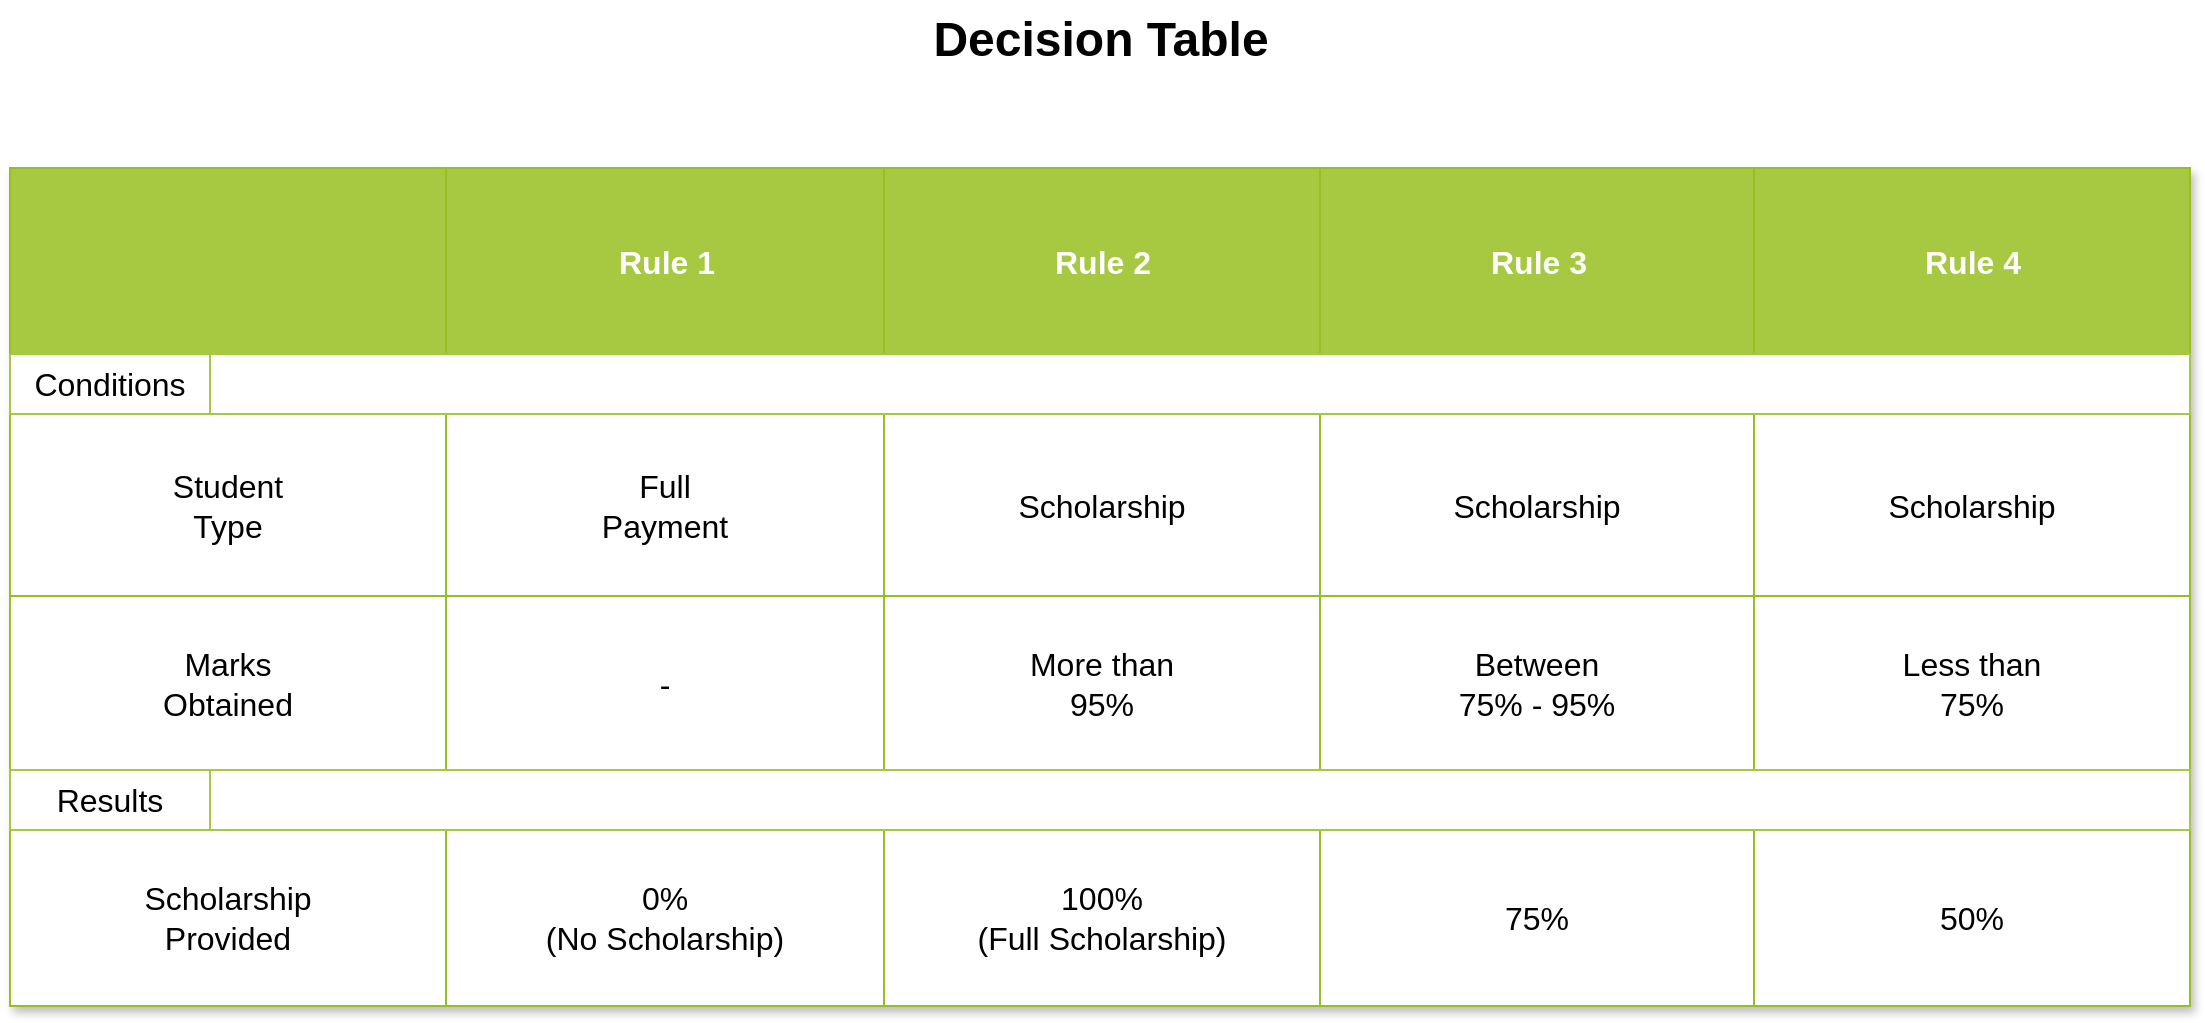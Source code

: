 <mxfile version="24.7.6">
  <diagram name="Page-1" id="7WQh_HisODEfK-4s7csm">
    <mxGraphModel dx="1341" dy="833" grid="1" gridSize="10" guides="1" tooltips="1" connect="1" arrows="1" fold="1" page="1" pageScale="1" pageWidth="1169" pageHeight="827" math="0" shadow="0">
      <root>
        <mxCell id="0" />
        <mxCell id="1" parent="0" />
        <mxCell id="3-9FTNwk5U97XHqZDnCz-1" value="Assets" style="childLayout=tableLayout;recursiveResize=0;strokeColor=#98bf21;fillColor=#A7C942;shadow=1;fontSize=16;" parent="1" vertex="1">
          <mxGeometry x="40" y="204" width="1090" height="419" as="geometry" />
        </mxCell>
        <mxCell id="3-9FTNwk5U97XHqZDnCz-2" style="shape=tableRow;horizontal=0;startSize=0;swimlaneHead=0;swimlaneBody=0;top=0;left=0;bottom=0;right=0;dropTarget=0;collapsible=0;recursiveResize=0;expand=0;fontStyle=0;strokeColor=inherit;fillColor=#ffffff;fontSize=16;" parent="3-9FTNwk5U97XHqZDnCz-1" vertex="1">
          <mxGeometry width="1090" height="93" as="geometry" />
        </mxCell>
        <mxCell id="3-9FTNwk5U97XHqZDnCz-3" value="" style="connectable=0;recursiveResize=0;strokeColor=inherit;fillColor=#A7C942;align=center;fontStyle=1;fontColor=#FFFFFF;html=1;fontSize=16;" parent="3-9FTNwk5U97XHqZDnCz-2" vertex="1">
          <mxGeometry width="218" height="93" as="geometry">
            <mxRectangle width="218" height="93" as="alternateBounds" />
          </mxGeometry>
        </mxCell>
        <mxCell id="3-9FTNwk5U97XHqZDnCz-4" value="Rule 1" style="connectable=0;recursiveResize=0;strokeColor=inherit;fillColor=#A7C942;align=center;fontStyle=1;fontColor=#FFFFFF;html=1;fontSize=16;" parent="3-9FTNwk5U97XHqZDnCz-2" vertex="1">
          <mxGeometry x="218" width="219" height="93" as="geometry">
            <mxRectangle width="219" height="93" as="alternateBounds" />
          </mxGeometry>
        </mxCell>
        <mxCell id="3-9FTNwk5U97XHqZDnCz-5" value="Rule 2" style="connectable=0;recursiveResize=0;strokeColor=inherit;fillColor=#A7C942;align=center;fontStyle=1;fontColor=#FFFFFF;html=1;fontSize=16;" parent="3-9FTNwk5U97XHqZDnCz-2" vertex="1">
          <mxGeometry x="437" width="218" height="93" as="geometry">
            <mxRectangle width="218" height="93" as="alternateBounds" />
          </mxGeometry>
        </mxCell>
        <mxCell id="3-9FTNwk5U97XHqZDnCz-27" value="Rule 3" style="connectable=0;recursiveResize=0;strokeColor=inherit;fillColor=#A7C942;align=center;fontStyle=1;fontColor=#FFFFFF;html=1;fontSize=16;" parent="3-9FTNwk5U97XHqZDnCz-2" vertex="1">
          <mxGeometry x="655" width="217" height="93" as="geometry">
            <mxRectangle width="217" height="93" as="alternateBounds" />
          </mxGeometry>
        </mxCell>
        <mxCell id="3-9FTNwk5U97XHqZDnCz-22" value="Rule 4" style="connectable=0;recursiveResize=0;strokeColor=inherit;fillColor=#A7C942;align=center;fontStyle=1;fontColor=#FFFFFF;html=1;fontSize=16;" parent="3-9FTNwk5U97XHqZDnCz-2" vertex="1">
          <mxGeometry x="872" width="218" height="93" as="geometry">
            <mxRectangle width="218" height="93" as="alternateBounds" />
          </mxGeometry>
        </mxCell>
        <mxCell id="t6Hzoiw6PeRE1ojbavAv-1" style="shape=tableRow;horizontal=0;startSize=0;swimlaneHead=0;swimlaneBody=0;top=0;left=0;bottom=0;right=0;dropTarget=0;collapsible=0;recursiveResize=0;expand=0;fontStyle=0;strokeColor=inherit;fillColor=#ffffff;fontSize=16;" vertex="1" parent="3-9FTNwk5U97XHqZDnCz-1">
          <mxGeometry y="93" width="1090" height="30" as="geometry" />
        </mxCell>
        <mxCell id="t6Hzoiw6PeRE1ojbavAv-2" style="connectable=0;recursiveResize=0;strokeColor=inherit;fillColor=inherit;align=center;whiteSpace=wrap;html=1;fontSize=16;" vertex="1" parent="t6Hzoiw6PeRE1ojbavAv-1">
          <mxGeometry width="218" height="30" as="geometry">
            <mxRectangle width="218" height="30" as="alternateBounds" />
          </mxGeometry>
        </mxCell>
        <mxCell id="t6Hzoiw6PeRE1ojbavAv-3" style="connectable=0;recursiveResize=0;strokeColor=inherit;fillColor=inherit;align=center;whiteSpace=wrap;html=1;fontSize=16;" vertex="1" parent="t6Hzoiw6PeRE1ojbavAv-1">
          <mxGeometry x="218" width="219" height="30" as="geometry">
            <mxRectangle width="219" height="30" as="alternateBounds" />
          </mxGeometry>
        </mxCell>
        <mxCell id="t6Hzoiw6PeRE1ojbavAv-4" style="connectable=0;recursiveResize=0;strokeColor=inherit;fillColor=inherit;align=center;whiteSpace=wrap;html=1;fontSize=16;" vertex="1" parent="t6Hzoiw6PeRE1ojbavAv-1">
          <mxGeometry x="437" width="218" height="30" as="geometry">
            <mxRectangle width="218" height="30" as="alternateBounds" />
          </mxGeometry>
        </mxCell>
        <mxCell id="t6Hzoiw6PeRE1ojbavAv-5" style="connectable=0;recursiveResize=0;strokeColor=inherit;fillColor=inherit;align=center;whiteSpace=wrap;html=1;fontSize=16;" vertex="1" parent="t6Hzoiw6PeRE1ojbavAv-1">
          <mxGeometry x="655" width="217" height="30" as="geometry">
            <mxRectangle width="217" height="30" as="alternateBounds" />
          </mxGeometry>
        </mxCell>
        <mxCell id="t6Hzoiw6PeRE1ojbavAv-6" style="connectable=0;recursiveResize=0;strokeColor=inherit;fillColor=inherit;align=center;whiteSpace=wrap;html=1;fontSize=16;" vertex="1" parent="t6Hzoiw6PeRE1ojbavAv-1">
          <mxGeometry x="872" width="218" height="30" as="geometry">
            <mxRectangle width="218" height="30" as="alternateBounds" />
          </mxGeometry>
        </mxCell>
        <mxCell id="3-9FTNwk5U97XHqZDnCz-6" value="" style="shape=tableRow;horizontal=0;startSize=0;swimlaneHead=0;swimlaneBody=0;top=0;left=0;bottom=0;right=0;dropTarget=0;collapsible=0;recursiveResize=0;expand=0;fontStyle=0;strokeColor=inherit;fillColor=#ffffff;fontSize=16;" parent="3-9FTNwk5U97XHqZDnCz-1" vertex="1">
          <mxGeometry y="123" width="1090" height="91" as="geometry" />
        </mxCell>
        <mxCell id="3-9FTNwk5U97XHqZDnCz-7" value="Student&lt;div style=&quot;font-size: 16px;&quot;&gt;Type&lt;/div&gt;" style="connectable=0;recursiveResize=0;strokeColor=inherit;fillColor=inherit;align=center;whiteSpace=wrap;html=1;fontSize=16;" parent="3-9FTNwk5U97XHqZDnCz-6" vertex="1">
          <mxGeometry width="218" height="91" as="geometry">
            <mxRectangle width="218" height="91" as="alternateBounds" />
          </mxGeometry>
        </mxCell>
        <mxCell id="3-9FTNwk5U97XHqZDnCz-8" value="Full&lt;div style=&quot;font-size: 16px;&quot;&gt;Payment&lt;/div&gt;" style="connectable=0;recursiveResize=0;strokeColor=inherit;fillColor=inherit;align=center;whiteSpace=wrap;html=1;fontSize=16;" parent="3-9FTNwk5U97XHqZDnCz-6" vertex="1">
          <mxGeometry x="218" width="219" height="91" as="geometry">
            <mxRectangle width="219" height="91" as="alternateBounds" />
          </mxGeometry>
        </mxCell>
        <mxCell id="3-9FTNwk5U97XHqZDnCz-9" value="Scholarship" style="connectable=0;recursiveResize=0;strokeColor=inherit;fillColor=inherit;align=center;whiteSpace=wrap;html=1;fontSize=16;" parent="3-9FTNwk5U97XHqZDnCz-6" vertex="1">
          <mxGeometry x="437" width="218" height="91" as="geometry">
            <mxRectangle width="218" height="91" as="alternateBounds" />
          </mxGeometry>
        </mxCell>
        <mxCell id="3-9FTNwk5U97XHqZDnCz-28" value="Scholarship" style="connectable=0;recursiveResize=0;strokeColor=inherit;fillColor=inherit;align=center;whiteSpace=wrap;html=1;fontSize=16;" parent="3-9FTNwk5U97XHqZDnCz-6" vertex="1">
          <mxGeometry x="655" width="217" height="91" as="geometry">
            <mxRectangle width="217" height="91" as="alternateBounds" />
          </mxGeometry>
        </mxCell>
        <mxCell id="3-9FTNwk5U97XHqZDnCz-23" value="Scholarship" style="connectable=0;recursiveResize=0;strokeColor=inherit;fillColor=inherit;align=center;whiteSpace=wrap;html=1;fontSize=16;" parent="3-9FTNwk5U97XHqZDnCz-6" vertex="1">
          <mxGeometry x="872" width="218" height="91" as="geometry">
            <mxRectangle width="218" height="91" as="alternateBounds" />
          </mxGeometry>
        </mxCell>
        <mxCell id="3-9FTNwk5U97XHqZDnCz-10" value="" style="shape=tableRow;horizontal=0;startSize=0;swimlaneHead=0;swimlaneBody=0;top=0;left=0;bottom=0;right=0;dropTarget=0;collapsible=0;recursiveResize=0;expand=0;fontStyle=1;strokeColor=inherit;fillColor=#EAF2D3;fontSize=16;" parent="3-9FTNwk5U97XHqZDnCz-1" vertex="1">
          <mxGeometry y="214" width="1090" height="87" as="geometry" />
        </mxCell>
        <mxCell id="3-9FTNwk5U97XHqZDnCz-11" value="Marks&lt;div style=&quot;font-size: 16px;&quot;&gt;Obtained&lt;/div&gt;" style="connectable=0;recursiveResize=0;whiteSpace=wrap;html=1;fontSize=16;strokeColor=inherit;" parent="3-9FTNwk5U97XHqZDnCz-10" vertex="1">
          <mxGeometry width="218" height="87" as="geometry">
            <mxRectangle width="218" height="87" as="alternateBounds" />
          </mxGeometry>
        </mxCell>
        <mxCell id="3-9FTNwk5U97XHqZDnCz-12" value="-" style="connectable=0;recursiveResize=0;whiteSpace=wrap;html=1;fontSize=16;strokeColor=inherit;" parent="3-9FTNwk5U97XHqZDnCz-10" vertex="1">
          <mxGeometry x="218" width="219" height="87" as="geometry">
            <mxRectangle width="219" height="87" as="alternateBounds" />
          </mxGeometry>
        </mxCell>
        <mxCell id="3-9FTNwk5U97XHqZDnCz-13" value="More than&lt;div style=&quot;font-size: 16px;&quot;&gt;95%&lt;/div&gt;" style="connectable=0;recursiveResize=0;whiteSpace=wrap;html=1;fontSize=16;strokeColor=inherit;" parent="3-9FTNwk5U97XHqZDnCz-10" vertex="1">
          <mxGeometry x="437" width="218" height="87" as="geometry">
            <mxRectangle width="218" height="87" as="alternateBounds" />
          </mxGeometry>
        </mxCell>
        <mxCell id="3-9FTNwk5U97XHqZDnCz-29" value="Between&lt;div style=&quot;font-size: 16px;&quot;&gt;75% - 95%&lt;/div&gt;" style="connectable=0;recursiveResize=0;whiteSpace=wrap;html=1;fontSize=16;strokeColor=inherit;" parent="3-9FTNwk5U97XHqZDnCz-10" vertex="1">
          <mxGeometry x="655" width="217" height="87" as="geometry">
            <mxRectangle width="217" height="87" as="alternateBounds" />
          </mxGeometry>
        </mxCell>
        <mxCell id="3-9FTNwk5U97XHqZDnCz-24" value="Less than&lt;div style=&quot;font-size: 16px;&quot;&gt;75%&lt;/div&gt;" style="connectable=0;recursiveResize=0;whiteSpace=wrap;html=1;fontSize=16;strokeColor=inherit;" parent="3-9FTNwk5U97XHqZDnCz-10" vertex="1">
          <mxGeometry x="872" width="218" height="87" as="geometry">
            <mxRectangle width="218" height="87" as="alternateBounds" />
          </mxGeometry>
        </mxCell>
        <mxCell id="3-9FTNwk5U97XHqZDnCz-14" value="" style="shape=tableRow;horizontal=0;startSize=0;swimlaneHead=0;swimlaneBody=0;top=0;left=0;bottom=0;right=0;dropTarget=0;collapsible=0;recursiveResize=0;expand=0;fontStyle=0;strokeColor=inherit;fillColor=#ffffff;fontSize=16;" parent="3-9FTNwk5U97XHqZDnCz-1" vertex="1">
          <mxGeometry y="301" width="1090" height="30" as="geometry" />
        </mxCell>
        <mxCell id="3-9FTNwk5U97XHqZDnCz-15" value="" style="connectable=0;recursiveResize=0;strokeColor=inherit;fillColor=inherit;fontStyle=0;align=center;whiteSpace=wrap;html=1;fontSize=16;" parent="3-9FTNwk5U97XHqZDnCz-14" vertex="1">
          <mxGeometry width="218" height="30" as="geometry">
            <mxRectangle width="218" height="30" as="alternateBounds" />
          </mxGeometry>
        </mxCell>
        <mxCell id="3-9FTNwk5U97XHqZDnCz-16" value="" style="connectable=0;recursiveResize=0;strokeColor=inherit;fillColor=inherit;fontStyle=0;align=center;whiteSpace=wrap;html=1;fontSize=16;" parent="3-9FTNwk5U97XHqZDnCz-14" vertex="1">
          <mxGeometry x="218" width="219" height="30" as="geometry">
            <mxRectangle width="219" height="30" as="alternateBounds" />
          </mxGeometry>
        </mxCell>
        <mxCell id="3-9FTNwk5U97XHqZDnCz-17" value="" style="connectable=0;recursiveResize=0;strokeColor=inherit;fillColor=inherit;fontStyle=0;align=center;whiteSpace=wrap;html=1;fontSize=16;" parent="3-9FTNwk5U97XHqZDnCz-14" vertex="1">
          <mxGeometry x="437" width="218" height="30" as="geometry">
            <mxRectangle width="218" height="30" as="alternateBounds" />
          </mxGeometry>
        </mxCell>
        <mxCell id="3-9FTNwk5U97XHqZDnCz-30" style="connectable=0;recursiveResize=0;strokeColor=inherit;fillColor=inherit;fontStyle=0;align=center;whiteSpace=wrap;html=1;fontSize=16;" parent="3-9FTNwk5U97XHqZDnCz-14" vertex="1">
          <mxGeometry x="655" width="217" height="30" as="geometry">
            <mxRectangle width="217" height="30" as="alternateBounds" />
          </mxGeometry>
        </mxCell>
        <mxCell id="3-9FTNwk5U97XHqZDnCz-25" style="connectable=0;recursiveResize=0;strokeColor=inherit;fillColor=inherit;fontStyle=0;align=center;whiteSpace=wrap;html=1;fontSize=16;" parent="3-9FTNwk5U97XHqZDnCz-14" vertex="1">
          <mxGeometry x="872" width="218" height="30" as="geometry">
            <mxRectangle width="218" height="30" as="alternateBounds" />
          </mxGeometry>
        </mxCell>
        <mxCell id="3-9FTNwk5U97XHqZDnCz-18" value="" style="shape=tableRow;horizontal=0;startSize=0;swimlaneHead=0;swimlaneBody=0;top=0;left=0;bottom=0;right=0;dropTarget=0;collapsible=0;recursiveResize=0;expand=0;fontStyle=1;strokeColor=inherit;fillColor=#EAF2D3;fontSize=16;" parent="3-9FTNwk5U97XHqZDnCz-1" vertex="1">
          <mxGeometry y="331" width="1090" height="88" as="geometry" />
        </mxCell>
        <mxCell id="3-9FTNwk5U97XHqZDnCz-19" value="Scholarship&lt;div style=&quot;font-size: 16px;&quot;&gt;Provided&lt;/div&gt;" style="connectable=0;recursiveResize=0;whiteSpace=wrap;html=1;fontSize=16;strokeColor=inherit;" parent="3-9FTNwk5U97XHqZDnCz-18" vertex="1">
          <mxGeometry width="218" height="88" as="geometry">
            <mxRectangle width="218" height="88" as="alternateBounds" />
          </mxGeometry>
        </mxCell>
        <mxCell id="3-9FTNwk5U97XHqZDnCz-20" value="0%&lt;div style=&quot;font-size: 16px;&quot;&gt;(No Scholarship)&lt;/div&gt;" style="connectable=0;recursiveResize=0;whiteSpace=wrap;html=1;fontSize=16;strokeColor=inherit;" parent="3-9FTNwk5U97XHqZDnCz-18" vertex="1">
          <mxGeometry x="218" width="219" height="88" as="geometry">
            <mxRectangle width="219" height="88" as="alternateBounds" />
          </mxGeometry>
        </mxCell>
        <mxCell id="3-9FTNwk5U97XHqZDnCz-21" value="100%&lt;div style=&quot;font-size: 16px;&quot;&gt;(Full&amp;nbsp;&lt;span style=&quot;background-color: initial; font-size: 16px;&quot;&gt;Scholarship)&lt;/span&gt;&lt;/div&gt;" style="connectable=0;recursiveResize=0;whiteSpace=wrap;html=1;fontSize=16;strokeColor=inherit;" parent="3-9FTNwk5U97XHqZDnCz-18" vertex="1">
          <mxGeometry x="437" width="218" height="88" as="geometry">
            <mxRectangle width="218" height="88" as="alternateBounds" />
          </mxGeometry>
        </mxCell>
        <mxCell id="3-9FTNwk5U97XHqZDnCz-31" value="75%" style="connectable=0;recursiveResize=0;whiteSpace=wrap;html=1;fontSize=16;strokeColor=inherit;" parent="3-9FTNwk5U97XHqZDnCz-18" vertex="1">
          <mxGeometry x="655" width="217" height="88" as="geometry">
            <mxRectangle width="217" height="88" as="alternateBounds" />
          </mxGeometry>
        </mxCell>
        <mxCell id="3-9FTNwk5U97XHqZDnCz-26" value="50%" style="connectable=0;recursiveResize=0;whiteSpace=wrap;html=1;fontSize=16;strokeColor=inherit;" parent="3-9FTNwk5U97XHqZDnCz-18" vertex="1">
          <mxGeometry x="872" width="218" height="88" as="geometry">
            <mxRectangle width="218" height="88" as="alternateBounds" />
          </mxGeometry>
        </mxCell>
        <mxCell id="3-9FTNwk5U97XHqZDnCz-32" value="&lt;font style=&quot;font-size: 24px;&quot;&gt;Decision Table&lt;/font&gt;" style="text;strokeColor=none;fillColor=none;html=1;fontSize=16;fontStyle=1;verticalAlign=middle;align=center;" parent="1" vertex="1">
          <mxGeometry x="465" y="120" width="240" height="40" as="geometry" />
        </mxCell>
        <mxCell id="t6Hzoiw6PeRE1ojbavAv-7" value="&lt;font style=&quot;font-size: 16px;&quot;&gt;Conditions&lt;/font&gt;" style="rounded=0;whiteSpace=wrap;html=1;fillColor=none;strokeColor=#A7C942;" vertex="1" parent="1">
          <mxGeometry x="40" y="297" width="100" height="30" as="geometry" />
        </mxCell>
        <mxCell id="t6Hzoiw6PeRE1ojbavAv-8" value="&lt;font style=&quot;font-size: 16px;&quot;&gt;Results&lt;/font&gt;" style="rounded=0;whiteSpace=wrap;html=1;fillColor=none;strokeColor=#A7C942;" vertex="1" parent="1">
          <mxGeometry x="40" y="505" width="100" height="30" as="geometry" />
        </mxCell>
        <mxCell id="t6Hzoiw6PeRE1ojbavAv-9" value="" style="rounded=0;whiteSpace=wrap;html=1;strokeColor=#A7C942;fillColor=default;" vertex="1" parent="1">
          <mxGeometry x="140" y="505" width="990" height="30" as="geometry" />
        </mxCell>
        <mxCell id="t6Hzoiw6PeRE1ojbavAv-10" value="" style="rounded=0;whiteSpace=wrap;html=1;strokeColor=#A7C942;fillColor=default;" vertex="1" parent="1">
          <mxGeometry x="140" y="297" width="990" height="30" as="geometry" />
        </mxCell>
      </root>
    </mxGraphModel>
  </diagram>
</mxfile>
